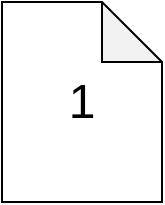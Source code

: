 <mxfile version="22.1.4" type="github">
  <diagram name="第 1 页" id="VgWRjf9a7QaeYrCNYVg6">
    <mxGraphModel dx="1386" dy="769" grid="1" gridSize="10" guides="1" tooltips="1" connect="1" arrows="1" fold="1" page="1" pageScale="1" pageWidth="827" pageHeight="1169" math="0" shadow="0">
      <root>
        <mxCell id="0" />
        <mxCell id="1" parent="0" />
        <mxCell id="iwtP81YL-37ruyZlcvW1-1" value="&lt;font style=&quot;font-size: 24px;&quot;&gt;1&lt;/font&gt;" style="shape=note;whiteSpace=wrap;html=1;backgroundOutline=1;darkOpacity=0.05;" vertex="1" parent="1">
          <mxGeometry x="450" y="280" width="80" height="100" as="geometry" />
        </mxCell>
      </root>
    </mxGraphModel>
  </diagram>
</mxfile>

